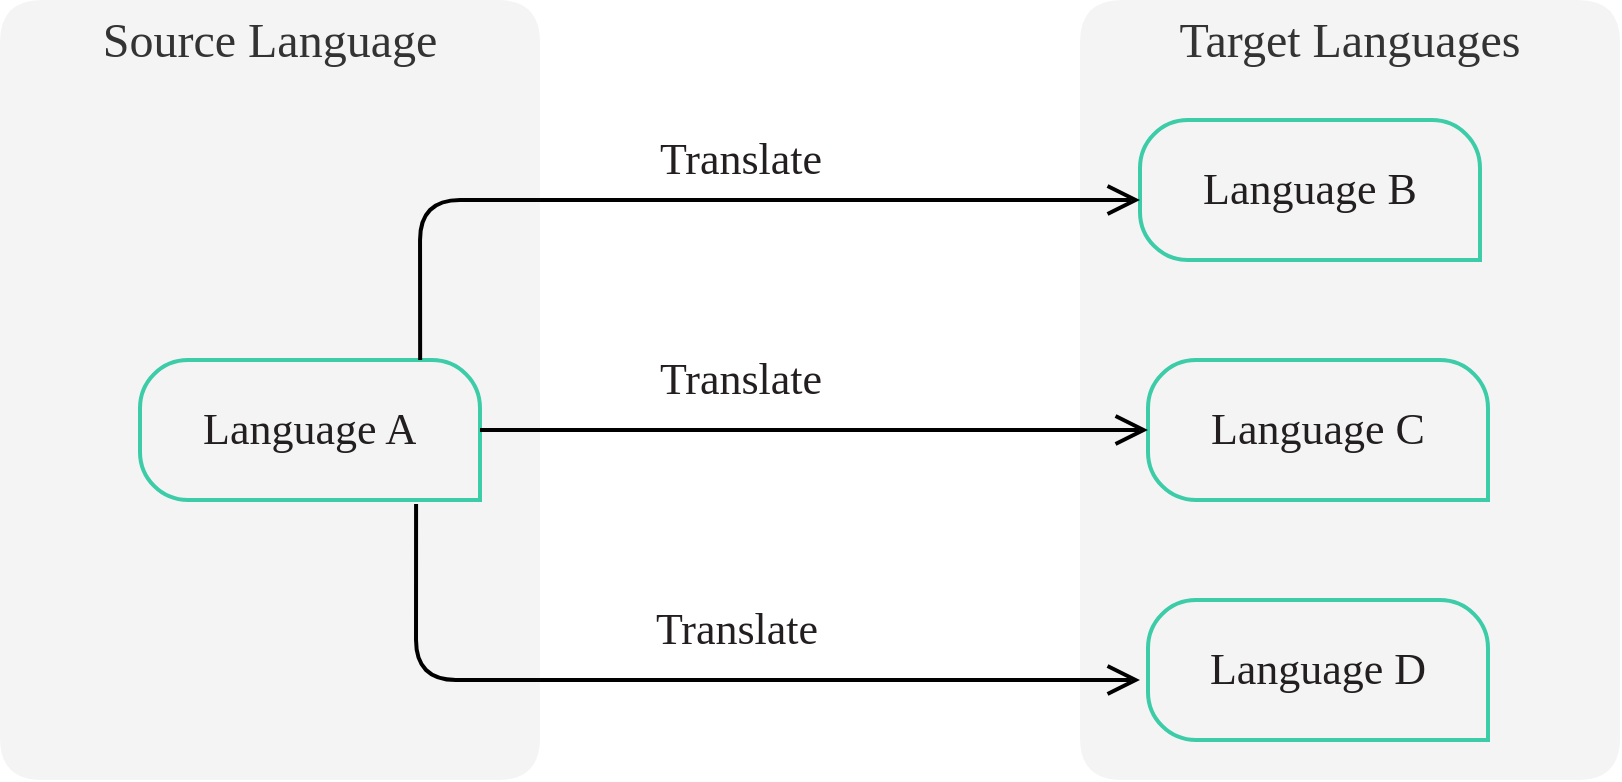 <mxfile version="20.8.20" type="device"><diagram name="Page-1" id="lzikfWeRPmK7YBXzghsI"><mxGraphModel dx="2261" dy="771" grid="1" gridSize="10" guides="1" tooltips="1" connect="1" arrows="1" fold="1" page="1" pageScale="1" pageWidth="827" pageHeight="1169" math="0" shadow="0"><root><mxCell id="0"/><mxCell id="1" parent="0"/><mxCell id="gDUSibu2JV_583cta_eI-46" value="Source Language" style="swimlane;childLayout=stackLayout;horizontal=1;startSize=35;horizontalStack=0;rounded=1;fontSize=24;fontStyle=0;strokeWidth=2;resizeParent=0;resizeLast=1;shadow=0;dashed=0;align=center;glass=0;sketch=0;fontFamily=Work Sans;fontSource=https%3A%2F%2Ffonts.googleapis.com%2Fcss%3Ffamily%3DWork%2BSans;swimlaneLine=0;expand=1;collapsible=0;swimlaneBody=1;swimlaneHead=1;arcSize=20;fillStyle=auto;fillColor=#f4f4f4;fontColor=#333333;strokeColor=none;overflow=hidden;container=1;swimlaneFillColor=#F4F4F4;spacingLeft=20;spacingRight=20;" vertex="1" parent="1"><mxGeometry x="-160" y="670" width="270" height="390" as="geometry"/></mxCell><mxCell id="gDUSibu2JV_583cta_eI-47" value="Target Languages" style="swimlane;childLayout=stackLayout;horizontal=1;startSize=35;horizontalStack=0;rounded=1;fontSize=24;fontStyle=0;strokeWidth=2;resizeParent=0;resizeLast=1;shadow=0;dashed=0;align=center;glass=0;sketch=0;fontFamily=Work Sans;fontSource=https%3A%2F%2Ffonts.googleapis.com%2Fcss%3Ffamily%3DWork%2BSans;swimlaneLine=0;expand=1;collapsible=0;swimlaneBody=1;swimlaneHead=1;arcSize=20;fillStyle=auto;fillColor=#f4f4f4;fontColor=#333333;strokeColor=none;overflow=hidden;container=1;swimlaneFillColor=#F4F4F4;spacingLeft=20;spacingRight=20;direction=east;portConstraintRotation=0;verticalAlign=middle;labelBorderColor=none;flipH=0;flipV=0;rotation=0;" vertex="1" parent="1"><mxGeometry x="380" y="670" width="270" height="390" as="geometry"/></mxCell><mxCell id="gDUSibu2JV_583cta_eI-18" value="Language A" style="verticalLabelPosition=middle;verticalAlign=middle;html=1;shape=mxgraph.basic.three_corner_round_rect;dx=12;whiteSpace=wrap;rounded=1;glass=0;flipV=0;strokeWidth=2;perimeterSpacing=0;strokeColor=#3DCCA8;fillColor=none;flipH=1;labelPosition=center;align=center;fontColor=#231F20;fontSize=22;fontFamily=Work Sans;fontSource=https%3A%2F%2Ffonts.googleapis.com%2Fcss%3Ffamily%3DWork%2BSans;spacing=20;overflow=hidden;" vertex="1" parent="1"><mxGeometry x="-90" y="850" width="170" height="70" as="geometry"/></mxCell><mxCell id="gDUSibu2JV_583cta_eI-19" value="Language D" style="verticalLabelPosition=middle;verticalAlign=middle;html=1;shape=mxgraph.basic.three_corner_round_rect;dx=12;whiteSpace=wrap;rounded=1;glass=0;flipV=0;strokeWidth=2;perimeterSpacing=0;strokeColor=#3DCCA8;fillColor=none;flipH=1;labelPosition=center;align=center;fontColor=#231F20;fontSize=22;fontFamily=Work Sans;fontSource=https%3A%2F%2Ffonts.googleapis.com%2Fcss%3Ffamily%3DWork%2BSans;spacing=20;overflow=hidden;" vertex="1" parent="1"><mxGeometry x="414" y="970" width="170" height="70" as="geometry"/></mxCell><mxCell id="gDUSibu2JV_583cta_eI-20" value="Language C" style="verticalLabelPosition=middle;verticalAlign=middle;html=1;shape=mxgraph.basic.three_corner_round_rect;dx=12;whiteSpace=wrap;rounded=1;glass=0;flipV=0;strokeWidth=2;perimeterSpacing=0;strokeColor=#3DCCA8;fillColor=none;flipH=1;labelPosition=center;align=center;fontColor=#231F20;fontSize=22;fontFamily=Work Sans;fontSource=https%3A%2F%2Ffonts.googleapis.com%2Fcss%3Ffamily%3DWork%2BSans;spacing=20;overflow=hidden;" vertex="1" parent="1"><mxGeometry x="414" y="850" width="170" height="70" as="geometry"/></mxCell><mxCell id="gDUSibu2JV_583cta_eI-21" value="Language B" style="verticalLabelPosition=middle;verticalAlign=middle;html=1;shape=mxgraph.basic.three_corner_round_rect;dx=12;whiteSpace=wrap;rounded=1;glass=0;flipV=0;strokeWidth=2;perimeterSpacing=0;strokeColor=#3DCCA8;fillColor=none;flipH=1;labelPosition=center;align=center;fontColor=#231F20;fontSize=22;fontFamily=Work Sans;fontSource=https%3A%2F%2Ffonts.googleapis.com%2Fcss%3Ffamily%3DWork%2BSans;spacing=20;overflow=hidden;" vertex="1" parent="1"><mxGeometry x="410" y="730" width="170" height="70" as="geometry"/></mxCell><mxCell id="gDUSibu2JV_583cta_eI-40" value="" style="endArrow=open;endFill=1;endSize=12;html=1;rounded=1;fontFamily=Work Sans;fontSource=https%3A%2F%2Ffonts.googleapis.com%2Fcss%3Ffamily%3DWork%2BSans;fontSize=22;fontColor=#231F20;strokeWidth=2;arcSize=40;exitX=0.176;exitY=0;exitDx=0;exitDy=0;exitPerimeter=0;entryX=1;entryY=0.571;entryDx=0;entryDy=0;entryPerimeter=0;jumpStyle=none;" edge="1" parent="1" source="gDUSibu2JV_583cta_eI-18" target="gDUSibu2JV_583cta_eI-21"><mxGeometry width="160" relative="1" as="geometry"><mxPoint x="170" y="650" as="sourcePoint"/><mxPoint x="330" y="650" as="targetPoint"/><Array as="points"><mxPoint x="50" y="770"/></Array></mxGeometry></mxCell><mxCell id="gDUSibu2JV_583cta_eI-41" value="Translate" style="edgeLabel;html=1;align=center;verticalAlign=middle;resizable=0;points=[];fontSize=22;fontFamily=Work Sans;fontColor=#231F20;" connectable="0" vertex="1" parent="gDUSibu2JV_583cta_eI-40"><mxGeometry x="0.3" y="3" relative="1" as="geometry"><mxPoint x="-46" y="-17" as="offset"/></mxGeometry></mxCell><mxCell id="gDUSibu2JV_583cta_eI-42" value="" style="endArrow=open;endFill=1;endSize=12;html=1;rounded=1;fontFamily=Work Sans;fontSource=https%3A%2F%2Ffonts.googleapis.com%2Fcss%3Ffamily%3DWork%2BSans;fontSize=22;fontColor=#231F20;strokeWidth=2;arcSize=40;exitX=0;exitY=0.5;exitDx=0;exitDy=0;exitPerimeter=0;entryX=1;entryY=0.5;entryDx=0;entryDy=0;entryPerimeter=0;jumpStyle=none;" edge="1" parent="1" source="gDUSibu2JV_583cta_eI-18" target="gDUSibu2JV_583cta_eI-20"><mxGeometry width="160" relative="1" as="geometry"><mxPoint x="50" y="985" as="sourcePoint"/><mxPoint x="410" y="900" as="targetPoint"/><Array as="points"/></mxGeometry></mxCell><mxCell id="gDUSibu2JV_583cta_eI-43" value="Translate" style="edgeLabel;html=1;align=center;verticalAlign=middle;resizable=0;points=[];fontSize=22;fontFamily=Work Sans;fontColor=#231F20;" connectable="0" vertex="1" parent="gDUSibu2JV_583cta_eI-42"><mxGeometry x="0.3" y="3" relative="1" as="geometry"><mxPoint x="-87" y="-22" as="offset"/></mxGeometry></mxCell><mxCell id="gDUSibu2JV_583cta_eI-44" value="" style="endArrow=open;endFill=1;endSize=12;html=1;rounded=1;fontFamily=Work Sans;fontSource=https%3A%2F%2Ffonts.googleapis.com%2Fcss%3Ffamily%3DWork%2BSans;fontSize=22;fontColor=#231F20;strokeWidth=2;arcSize=40;exitX=0.188;exitY=1.029;exitDx=0;exitDy=0;exitPerimeter=0;jumpStyle=none;" edge="1" parent="1" source="gDUSibu2JV_583cta_eI-18"><mxGeometry width="160" relative="1" as="geometry"><mxPoint x="70" y="1004.5" as="sourcePoint"/><mxPoint x="410" y="1010" as="targetPoint"/><Array as="points"><mxPoint x="48" y="1010"/></Array></mxGeometry></mxCell><mxCell id="gDUSibu2JV_583cta_eI-45" value="Translate" style="edgeLabel;html=1;align=center;verticalAlign=middle;resizable=0;points=[];fontSize=22;fontFamily=Work Sans;fontColor=#231F20;" connectable="0" vertex="1" parent="gDUSibu2JV_583cta_eI-44"><mxGeometry x="0.3" y="3" relative="1" as="geometry"><mxPoint x="-45" y="-22" as="offset"/></mxGeometry></mxCell></root></mxGraphModel></diagram></mxfile>
